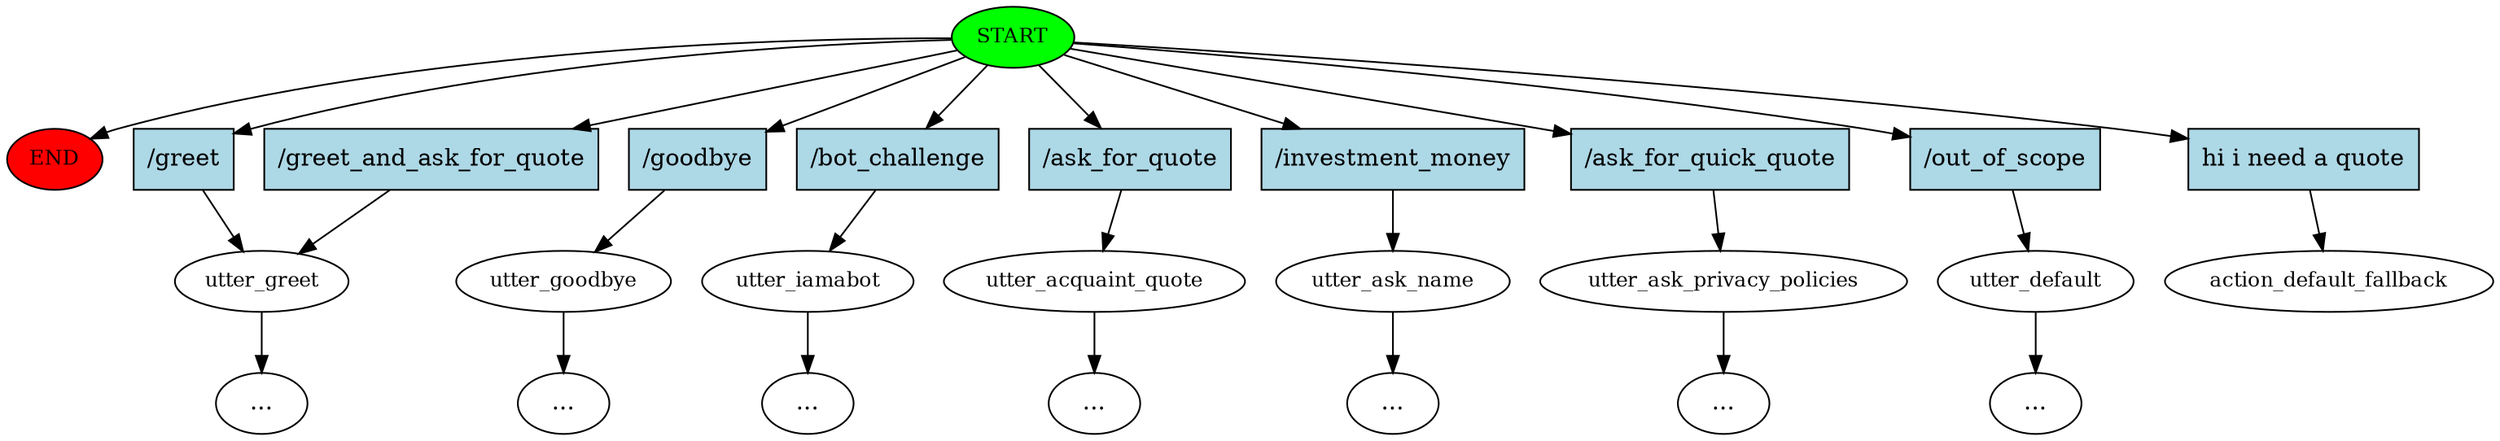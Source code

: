 digraph  {
0 [class="start active", fillcolor=green, fontsize=12, label=START, style=filled];
"-1" [class=end, fillcolor=red, fontsize=12, label=END, style=filled];
1 [class="", fontsize=12, label=utter_greet];
2 [class="", fontsize=12, label=utter_goodbye];
"-4" [class=ellipsis, label="..."];
3 [class="", fontsize=12, label=utter_iamabot];
"-5" [class=ellipsis, label="..."];
12 [class="", fontsize=12, label=utter_acquaint_quote];
"-25" [class=ellipsis, label="..."];
"-37" [class=ellipsis, label="..."];
36 [class="", fontsize=12, label=utter_ask_name];
"-46" [class=ellipsis, label="..."];
45 [class="", fontsize=12, label=utter_ask_privacy_policies];
"-55" [class=ellipsis, label="..."];
54 [class="", fontsize=12, label=utter_default];
"-56" [class=ellipsis, label="..."];
55 [class="dashed active", fontsize=12, label=action_default_fallback];
56 [class=intent, fillcolor=lightblue, label="\/greet", shape=rect, style=filled];
57 [class=intent, fillcolor=lightblue, label="\/greet_and_ask_for_quote", shape=rect, style=filled];
58 [class=intent, fillcolor=lightblue, label="\/goodbye", shape=rect, style=filled];
59 [class=intent, fillcolor=lightblue, label="\/bot_challenge", shape=rect, style=filled];
60 [class=intent, fillcolor=lightblue, label="\/ask_for_quote", shape=rect, style=filled];
61 [class=intent, fillcolor=lightblue, label="\/investment_money", shape=rect, style=filled];
62 [class=intent, fillcolor=lightblue, label="\/ask_for_quick_quote", shape=rect, style=filled];
63 [class=intent, fillcolor=lightblue, label="\/out_of_scope", shape=rect, style=filled];
64 [class="intent active", fillcolor=lightblue, label="hi\ i\ need\ a\ quote", shape=rect, style=filled];
0 -> "-1"  [class="", key=NONE, label=""];
0 -> 56  [class="", key=0];
0 -> 57  [class="", key=0];
0 -> 58  [class="", key=0];
0 -> 59  [class="", key=0];
0 -> 60  [class="", key=0];
0 -> 61  [class="", key=0];
0 -> 62  [class="", key=0];
0 -> 63  [class="", key=0];
0 -> 64  [class=active, key=0];
1 -> "-25"  [class="", key=NONE, label=""];
2 -> "-4"  [class="", key=NONE, label=""];
3 -> "-5"  [class="", key=NONE, label=""];
12 -> "-37"  [class="", key=NONE, label=""];
36 -> "-46"  [class="", key=NONE, label=""];
45 -> "-55"  [class="", key=NONE, label=""];
54 -> "-56"  [class="", key=NONE, label=""];
56 -> 1  [class="", key=0];
57 -> 1  [class="", key=0];
58 -> 2  [class="", key=0];
59 -> 3  [class="", key=0];
60 -> 12  [class="", key=0];
61 -> 36  [class="", key=0];
62 -> 45  [class="", key=0];
63 -> 54  [class="", key=0];
64 -> 55  [class=active, key=0];
}
